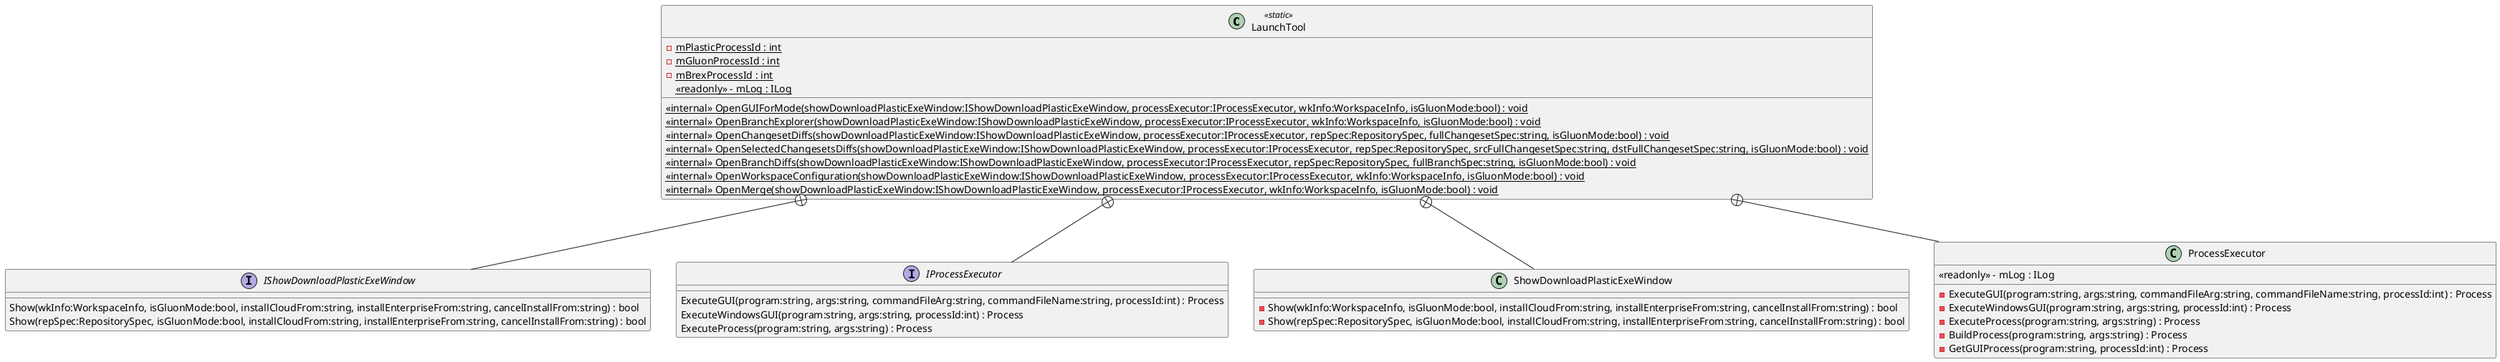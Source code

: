 @startuml
class LaunchTool <<static>> {
    <<internal>> {static} OpenGUIForMode(showDownloadPlasticExeWindow:IShowDownloadPlasticExeWindow, processExecutor:IProcessExecutor, wkInfo:WorkspaceInfo, isGluonMode:bool) : void
    <<internal>> {static} OpenBranchExplorer(showDownloadPlasticExeWindow:IShowDownloadPlasticExeWindow, processExecutor:IProcessExecutor, wkInfo:WorkspaceInfo, isGluonMode:bool) : void
    <<internal>> {static} OpenChangesetDiffs(showDownloadPlasticExeWindow:IShowDownloadPlasticExeWindow, processExecutor:IProcessExecutor, repSpec:RepositorySpec, fullChangesetSpec:string, isGluonMode:bool) : void
    <<internal>> {static} OpenSelectedChangesetsDiffs(showDownloadPlasticExeWindow:IShowDownloadPlasticExeWindow, processExecutor:IProcessExecutor, repSpec:RepositorySpec, srcFullChangesetSpec:string, dstFullChangesetSpec:string, isGluonMode:bool) : void
    <<internal>> {static} OpenBranchDiffs(showDownloadPlasticExeWindow:IShowDownloadPlasticExeWindow, processExecutor:IProcessExecutor, repSpec:RepositorySpec, fullBranchSpec:string, isGluonMode:bool) : void
    <<internal>> {static} OpenWorkspaceConfiguration(showDownloadPlasticExeWindow:IShowDownloadPlasticExeWindow, processExecutor:IProcessExecutor, wkInfo:WorkspaceInfo, isGluonMode:bool) : void
    <<internal>> {static} OpenMerge(showDownloadPlasticExeWindow:IShowDownloadPlasticExeWindow, processExecutor:IProcessExecutor, wkInfo:WorkspaceInfo, isGluonMode:bool) : void
    {static} - mPlasticProcessId : int
    {static} - mGluonProcessId : int
    {static} - mBrexProcessId : int
    {static} <<readonly>> - mLog : ILog
}
interface IShowDownloadPlasticExeWindow {
    Show(wkInfo:WorkspaceInfo, isGluonMode:bool, installCloudFrom:string, installEnterpriseFrom:string, cancelInstallFrom:string) : bool
    Show(repSpec:RepositorySpec, isGluonMode:bool, installCloudFrom:string, installEnterpriseFrom:string, cancelInstallFrom:string) : bool
}
interface IProcessExecutor {
    ExecuteGUI(program:string, args:string, commandFileArg:string, commandFileName:string, processId:int) : Process
    ExecuteWindowsGUI(program:string, args:string, processId:int) : Process
    ExecuteProcess(program:string, args:string) : Process
}
class ShowDownloadPlasticExeWindow {
    - Show(wkInfo:WorkspaceInfo, isGluonMode:bool, installCloudFrom:string, installEnterpriseFrom:string, cancelInstallFrom:string) : bool
    - Show(repSpec:RepositorySpec, isGluonMode:bool, installCloudFrom:string, installEnterpriseFrom:string, cancelInstallFrom:string) : bool
}
class ProcessExecutor {
    - ExecuteGUI(program:string, args:string, commandFileArg:string, commandFileName:string, processId:int) : Process
    - ExecuteWindowsGUI(program:string, args:string, processId:int) : Process
    - ExecuteProcess(program:string, args:string) : Process
    - BuildProcess(program:string, args:string) : Process
    - GetGUIProcess(program:string, processId:int) : Process
    <<readonly>> - mLog : ILog
}
LaunchTool +-- IShowDownloadPlasticExeWindow
LaunchTool +-- IProcessExecutor
LaunchTool +-- ShowDownloadPlasticExeWindow
LaunchTool +-- ProcessExecutor
@enduml

